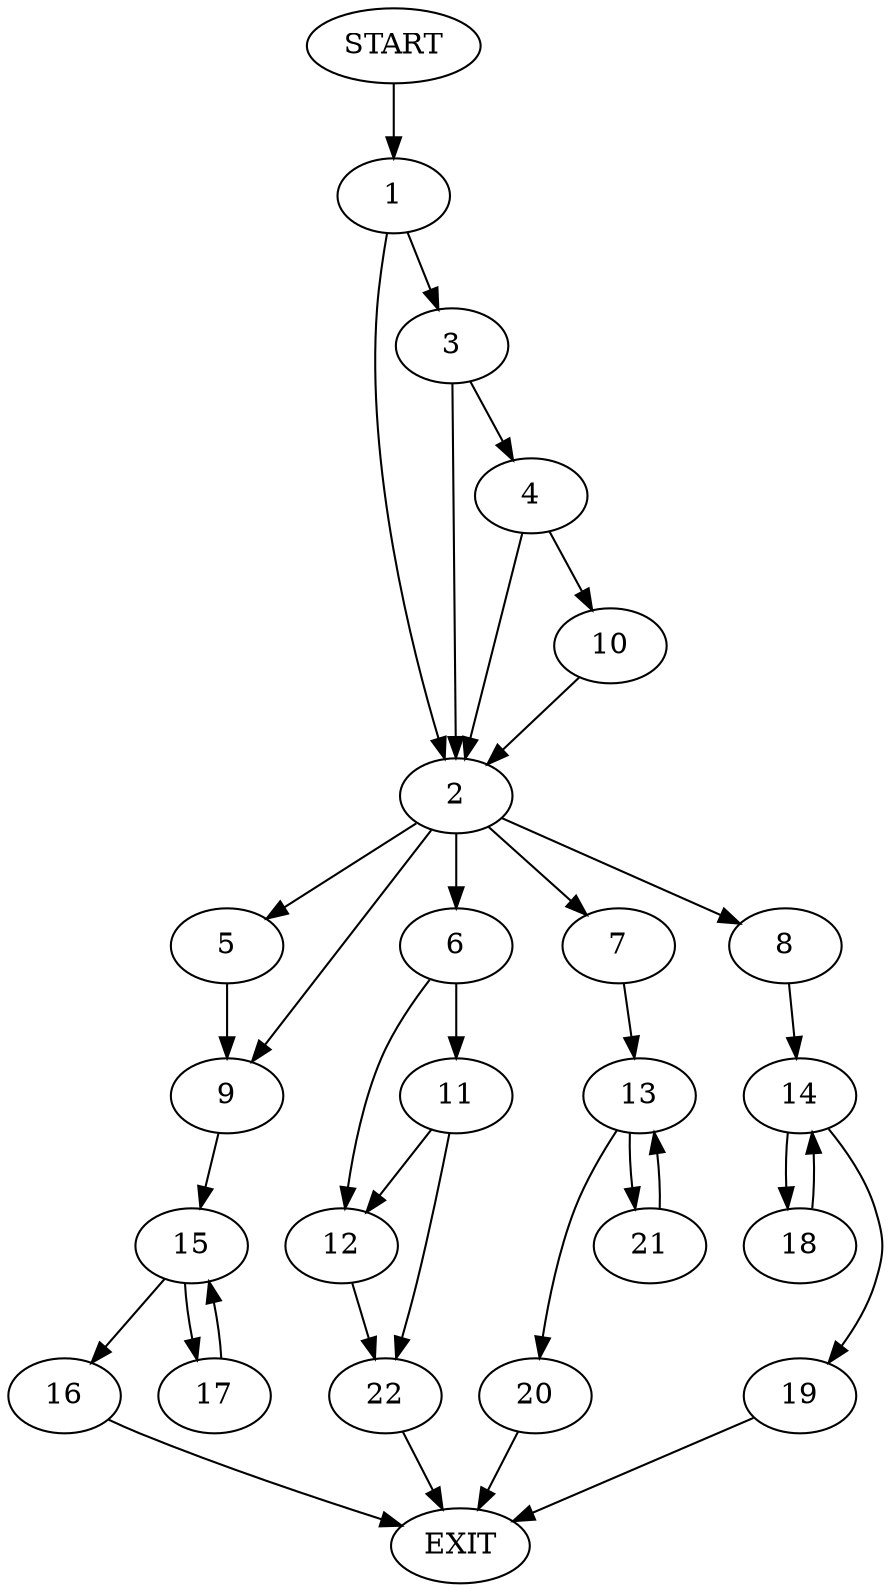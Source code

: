 digraph {
0 [label="START"]
23 [label="EXIT"]
0 -> 1
1 -> 2
1 -> 3
3 -> 4
3 -> 2
2 -> 5
2 -> 6
2 -> 7
2 -> 8
2 -> 9
4 -> 10
4 -> 2
10 -> 2
6 -> 11
6 -> 12
7 -> 13
5 -> 9
8 -> 14
9 -> 15
15 -> 16
15 -> 17
17 -> 15
16 -> 23
14 -> 18
14 -> 19
18 -> 14
19 -> 23
13 -> 20
13 -> 21
20 -> 23
21 -> 13
12 -> 22
11 -> 12
11 -> 22
22 -> 23
}
